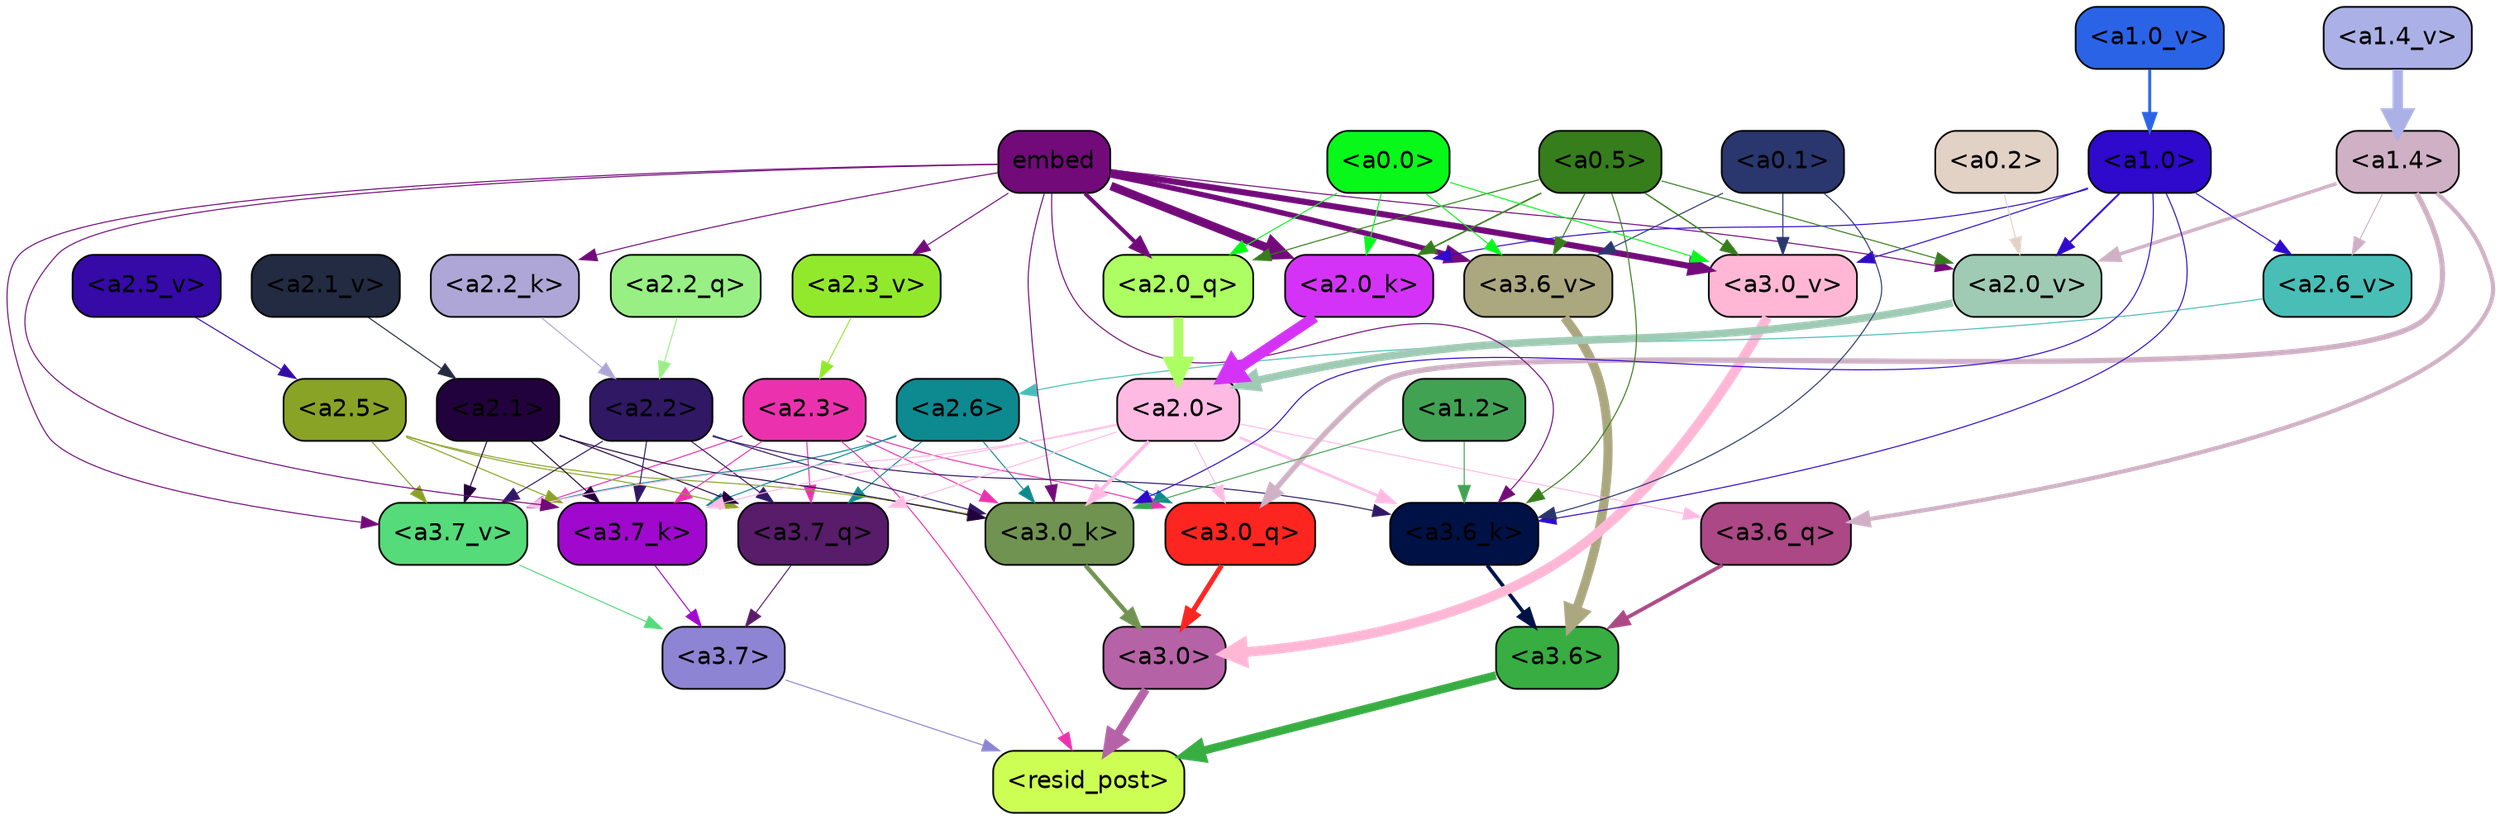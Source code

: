 strict digraph "" {
	graph [bgcolor=transparent,
		layout=dot,
		overlap=false,
		splines=true
	];
	"<a3.7>"	[color=black,
		fillcolor="#8d84d3",
		fontname=Helvetica,
		shape=box,
		style="filled, rounded"];
	"<resid_post>"	[color=black,
		fillcolor="#cdfe54",
		fontname=Helvetica,
		shape=box,
		style="filled, rounded"];
	"<a3.7>" -> "<resid_post>"	[color="#8d84d3",
		penwidth=0.6];
	"<a3.6>"	[color=black,
		fillcolor="#37ad42",
		fontname=Helvetica,
		shape=box,
		style="filled, rounded"];
	"<a3.6>" -> "<resid_post>"	[color="#37ad42",
		penwidth=4.7534414529800415];
	"<a3.0>"	[color=black,
		fillcolor="#b662a7",
		fontname=Helvetica,
		shape=box,
		style="filled, rounded"];
	"<a3.0>" -> "<resid_post>"	[color="#b662a7",
		penwidth=4.898576855659485];
	"<a2.3>"	[color=black,
		fillcolor="#ec31af",
		fontname=Helvetica,
		shape=box,
		style="filled, rounded"];
	"<a2.3>" -> "<resid_post>"	[color="#ec31af",
		penwidth=0.6];
	"<a3.7_q>"	[color=black,
		fillcolor="#581c6a",
		fontname=Helvetica,
		shape=box,
		style="filled, rounded"];
	"<a2.3>" -> "<a3.7_q>"	[color="#ec31af",
		penwidth=0.6];
	"<a3.0_q>"	[color=black,
		fillcolor="#fc2520",
		fontname=Helvetica,
		shape=box,
		style="filled, rounded"];
	"<a2.3>" -> "<a3.0_q>"	[color="#ec31af",
		penwidth=0.6];
	"<a3.7_k>"	[color=black,
		fillcolor="#a008ce",
		fontname=Helvetica,
		shape=box,
		style="filled, rounded"];
	"<a2.3>" -> "<a3.7_k>"	[color="#ec31af",
		penwidth=0.6];
	"<a3.0_k>"	[color=black,
		fillcolor="#709351",
		fontname=Helvetica,
		shape=box,
		style="filled, rounded"];
	"<a2.3>" -> "<a3.0_k>"	[color="#ec31af",
		penwidth=0.6];
	"<a3.7_v>"	[color=black,
		fillcolor="#55db79",
		fontname=Helvetica,
		shape=box,
		style="filled, rounded"];
	"<a2.3>" -> "<a3.7_v>"	[color="#ec31af",
		penwidth=0.6];
	"<a3.7_q>" -> "<a3.7>"	[color="#581c6a",
		penwidth=0.6];
	"<a3.6_q>"	[color=black,
		fillcolor="#ab4885",
		fontname=Helvetica,
		shape=box,
		style="filled, rounded"];
	"<a3.6_q>" -> "<a3.6>"	[color="#ab4885",
		penwidth=2.160832464694977];
	"<a3.0_q>" -> "<a3.0>"	[color="#fc2520",
		penwidth=2.870753765106201];
	"<a3.7_k>" -> "<a3.7>"	[color="#a008ce",
		penwidth=0.6];
	"<a3.6_k>"	[color=black,
		fillcolor="#001146",
		fontname=Helvetica,
		shape=box,
		style="filled, rounded"];
	"<a3.6_k>" -> "<a3.6>"	[color="#001146",
		penwidth=2.13908451795578];
	"<a3.0_k>" -> "<a3.0>"	[color="#709351",
		penwidth=2.520303964614868];
	"<a3.7_v>" -> "<a3.7>"	[color="#55db79",
		penwidth=0.6];
	"<a3.6_v>"	[color=black,
		fillcolor="#aba77f",
		fontname=Helvetica,
		shape=box,
		style="filled, rounded"];
	"<a3.6_v>" -> "<a3.6>"	[color="#aba77f",
		penwidth=5.297133803367615];
	"<a3.0_v>"	[color=black,
		fillcolor="#ffb7d5",
		fontname=Helvetica,
		shape=box,
		style="filled, rounded"];
	"<a3.0_v>" -> "<a3.0>"	[color="#ffb7d5",
		penwidth=5.680712580680847];
	"<a2.6>"	[color=black,
		fillcolor="#0d8990",
		fontname=Helvetica,
		shape=box,
		style="filled, rounded"];
	"<a2.6>" -> "<a3.7_q>"	[color="#0d8990",
		penwidth=0.6];
	"<a2.6>" -> "<a3.0_q>"	[color="#0d8990",
		penwidth=0.6];
	"<a2.6>" -> "<a3.7_k>"	[color="#0d8990",
		penwidth=0.6];
	"<a2.6>" -> "<a3.0_k>"	[color="#0d8990",
		penwidth=0.6];
	"<a2.6>" -> "<a3.7_v>"	[color="#0d8990",
		penwidth=0.6];
	"<a2.5>"	[color=black,
		fillcolor="#89a326",
		fontname=Helvetica,
		shape=box,
		style="filled, rounded"];
	"<a2.5>" -> "<a3.7_q>"	[color="#89a326",
		penwidth=0.6];
	"<a2.5>" -> "<a3.7_k>"	[color="#89a326",
		penwidth=0.6];
	"<a2.5>" -> "<a3.0_k>"	[color="#89a326",
		penwidth=0.6];
	"<a2.5>" -> "<a3.7_v>"	[color="#89a326",
		penwidth=0.6];
	"<a2.2>"	[color=black,
		fillcolor="#301865",
		fontname=Helvetica,
		shape=box,
		style="filled, rounded"];
	"<a2.2>" -> "<a3.7_q>"	[color="#301865",
		penwidth=0.6];
	"<a2.2>" -> "<a3.7_k>"	[color="#301865",
		penwidth=0.6];
	"<a2.2>" -> "<a3.6_k>"	[color="#301865",
		penwidth=0.6];
	"<a2.2>" -> "<a3.0_k>"	[color="#301865",
		penwidth=0.6];
	"<a2.2>" -> "<a3.7_v>"	[color="#301865",
		penwidth=0.6];
	"<a2.1>"	[color=black,
		fillcolor="#22023c",
		fontname=Helvetica,
		shape=box,
		style="filled, rounded"];
	"<a2.1>" -> "<a3.7_q>"	[color="#22023c",
		penwidth=0.6];
	"<a2.1>" -> "<a3.7_k>"	[color="#22023c",
		penwidth=0.6];
	"<a2.1>" -> "<a3.0_k>"	[color="#22023c",
		penwidth=0.6];
	"<a2.1>" -> "<a3.7_v>"	[color="#22023c",
		penwidth=0.6];
	"<a2.0>"	[color=black,
		fillcolor="#ffbae3",
		fontname=Helvetica,
		shape=box,
		style="filled, rounded"];
	"<a2.0>" -> "<a3.7_q>"	[color="#ffbae3",
		penwidth=0.6];
	"<a2.0>" -> "<a3.6_q>"	[color="#ffbae3",
		penwidth=0.6];
	"<a2.0>" -> "<a3.0_q>"	[color="#ffbae3",
		penwidth=0.6];
	"<a2.0>" -> "<a3.7_k>"	[color="#ffbae3",
		penwidth=0.6];
	"<a2.0>" -> "<a3.6_k>"	[color="#ffbae3",
		penwidth=1.4807794839143753];
	"<a2.0>" -> "<a3.0_k>"	[color="#ffbae3",
		penwidth=2.095262974500656];
	"<a2.0>" -> "<a3.7_v>"	[color="#ffbae3",
		penwidth=0.6];
	"<a1.4>"	[color=black,
		fillcolor="#cfb0c4",
		fontname=Helvetica,
		shape=box,
		style="filled, rounded"];
	"<a1.4>" -> "<a3.6_q>"	[color="#cfb0c4",
		penwidth=2.425799250602722];
	"<a1.4>" -> "<a3.0_q>"	[color="#cfb0c4",
		penwidth=3.0341034531593323];
	"<a2.6_v>"	[color=black,
		fillcolor="#48beb7",
		fontname=Helvetica,
		shape=box,
		style="filled, rounded"];
	"<a1.4>" -> "<a2.6_v>"	[color="#cfb0c4",
		penwidth=0.6];
	"<a2.0_v>"	[color=black,
		fillcolor="#9fcab4",
		fontname=Helvetica,
		shape=box,
		style="filled, rounded"];
	"<a1.4>" -> "<a2.0_v>"	[color="#cfb0c4",
		penwidth=2.007302835583687];
	embed	[color=black,
		fillcolor="#720a7a",
		fontname=Helvetica,
		shape=box,
		style="filled, rounded"];
	embed -> "<a3.7_k>"	[color="#720a7a",
		penwidth=0.6];
	embed -> "<a3.6_k>"	[color="#720a7a",
		penwidth=0.6];
	embed -> "<a3.0_k>"	[color="#720a7a",
		penwidth=0.6];
	embed -> "<a3.7_v>"	[color="#720a7a",
		penwidth=0.6];
	embed -> "<a3.6_v>"	[color="#720a7a",
		penwidth=3.067279100418091];
	embed -> "<a3.0_v>"	[color="#720a7a",
		penwidth=3.5202720761299133];
	"<a2.0_q>"	[color=black,
		fillcolor="#acfe62",
		fontname=Helvetica,
		shape=box,
		style="filled, rounded"];
	embed -> "<a2.0_q>"	[color="#720a7a",
		penwidth=2.339468687772751];
	"<a2.2_k>"	[color=black,
		fillcolor="#aea6d6",
		fontname=Helvetica,
		shape=box,
		style="filled, rounded"];
	embed -> "<a2.2_k>"	[color="#720a7a",
		penwidth=0.6];
	"<a2.0_k>"	[color=black,
		fillcolor="#d433f7",
		fontname=Helvetica,
		shape=box,
		style="filled, rounded"];
	embed -> "<a2.0_k>"	[color="#720a7a",
		penwidth=4.9759310483932495];
	"<a2.3_v>"	[color=black,
		fillcolor="#92e92c",
		fontname=Helvetica,
		shape=box,
		style="filled, rounded"];
	embed -> "<a2.3_v>"	[color="#720a7a",
		penwidth=0.6];
	embed -> "<a2.0_v>"	[color="#720a7a",
		penwidth=0.6];
	"<a1.2>"	[color=black,
		fillcolor="#42a253",
		fontname=Helvetica,
		shape=box,
		style="filled, rounded"];
	"<a1.2>" -> "<a3.6_k>"	[color="#42a253",
		penwidth=0.6];
	"<a1.2>" -> "<a3.0_k>"	[color="#42a253",
		penwidth=0.6];
	"<a1.0>"	[color=black,
		fillcolor="#2f09cc",
		fontname=Helvetica,
		shape=box,
		style="filled, rounded"];
	"<a1.0>" -> "<a3.6_k>"	[color="#2f09cc",
		penwidth=0.6];
	"<a1.0>" -> "<a3.0_k>"	[color="#2f09cc",
		penwidth=0.6];
	"<a1.0>" -> "<a3.0_v>"	[color="#2f09cc",
		penwidth=0.6];
	"<a1.0>" -> "<a2.0_k>"	[color="#2f09cc",
		penwidth=0.6];
	"<a1.0>" -> "<a2.6_v>"	[color="#2f09cc",
		penwidth=0.6];
	"<a1.0>" -> "<a2.0_v>"	[color="#2f09cc",
		penwidth=1.0943371653556824];
	"<a0.5>"	[color=black,
		fillcolor="#367d1b",
		fontname=Helvetica,
		shape=box,
		style="filled, rounded"];
	"<a0.5>" -> "<a3.6_k>"	[color="#367d1b",
		penwidth=0.6];
	"<a0.5>" -> "<a3.6_v>"	[color="#367d1b",
		penwidth=0.6];
	"<a0.5>" -> "<a3.0_v>"	[color="#367d1b",
		penwidth=0.764040544629097];
	"<a0.5>" -> "<a2.0_q>"	[color="#367d1b",
		penwidth=0.6];
	"<a0.5>" -> "<a2.0_k>"	[color="#367d1b",
		penwidth=0.8956001400947571];
	"<a0.5>" -> "<a2.0_v>"	[color="#367d1b",
		penwidth=0.6];
	"<a0.1>"	[color=black,
		fillcolor="#2a366e",
		fontname=Helvetica,
		shape=box,
		style="filled, rounded"];
	"<a0.1>" -> "<a3.6_k>"	[color="#2a366e",
		penwidth=0.6];
	"<a0.1>" -> "<a3.6_v>"	[color="#2a366e",
		penwidth=0.6];
	"<a0.1>" -> "<a3.0_v>"	[color="#2a366e",
		penwidth=0.6];
	"<a0.0>"	[color=black,
		fillcolor="#08f81a",
		fontname=Helvetica,
		shape=box,
		style="filled, rounded"];
	"<a0.0>" -> "<a3.6_v>"	[color="#08f81a",
		penwidth=0.6];
	"<a0.0>" -> "<a3.0_v>"	[color="#08f81a",
		penwidth=0.6];
	"<a0.0>" -> "<a2.0_q>"	[color="#08f81a",
		penwidth=0.6];
	"<a0.0>" -> "<a2.0_k>"	[color="#08f81a",
		penwidth=0.6];
	"<a2.2_q>"	[color=black,
		fillcolor="#98ef84",
		fontname=Helvetica,
		shape=box,
		style="filled, rounded"];
	"<a2.2_q>" -> "<a2.2>"	[color="#98ef84",
		penwidth=0.6];
	"<a2.0_q>" -> "<a2.0>"	[color="#acfe62",
		penwidth=5.606565475463867];
	"<a2.2_k>" -> "<a2.2>"	[color="#aea6d6",
		penwidth=0.6];
	"<a2.0_k>" -> "<a2.0>"	[color="#d433f7",
		penwidth=6.344284534454346];
	"<a2.6_v>" -> "<a2.6>"	[color="#48beb7",
		penwidth=0.6];
	"<a2.5_v>"	[color=black,
		fillcolor="#350aa7",
		fontname=Helvetica,
		shape=box,
		style="filled, rounded"];
	"<a2.5_v>" -> "<a2.5>"	[color="#350aa7",
		penwidth=0.6];
	"<a2.3_v>" -> "<a2.3>"	[color="#92e92c",
		penwidth=0.6];
	"<a2.1_v>"	[color=black,
		fillcolor="#222b41",
		fontname=Helvetica,
		shape=box,
		style="filled, rounded"];
	"<a2.1_v>" -> "<a2.1>"	[color="#222b41",
		penwidth=0.6];
	"<a2.0_v>" -> "<a2.0>"	[color="#9fcab4",
		penwidth=4.422677040100098];
	"<a0.2>"	[color=black,
		fillcolor="#e2d1c5",
		fontname=Helvetica,
		shape=box,
		style="filled, rounded"];
	"<a0.2>" -> "<a2.0_v>"	[color="#e2d1c5",
		penwidth=0.6];
	"<a1.4_v>"	[color=black,
		fillcolor="#abb0e6",
		fontname=Helvetica,
		shape=box,
		style="filled, rounded"];
	"<a1.4_v>" -> "<a1.4>"	[color="#abb0e6",
		penwidth=6.0194467306137085];
	"<a1.0_v>"	[color=black,
		fillcolor="#2b63e7",
		fontname=Helvetica,
		shape=box,
		style="filled, rounded"];
	"<a1.0_v>" -> "<a1.0>"	[color="#2b63e7",
		penwidth=1.738280937075615];
}
